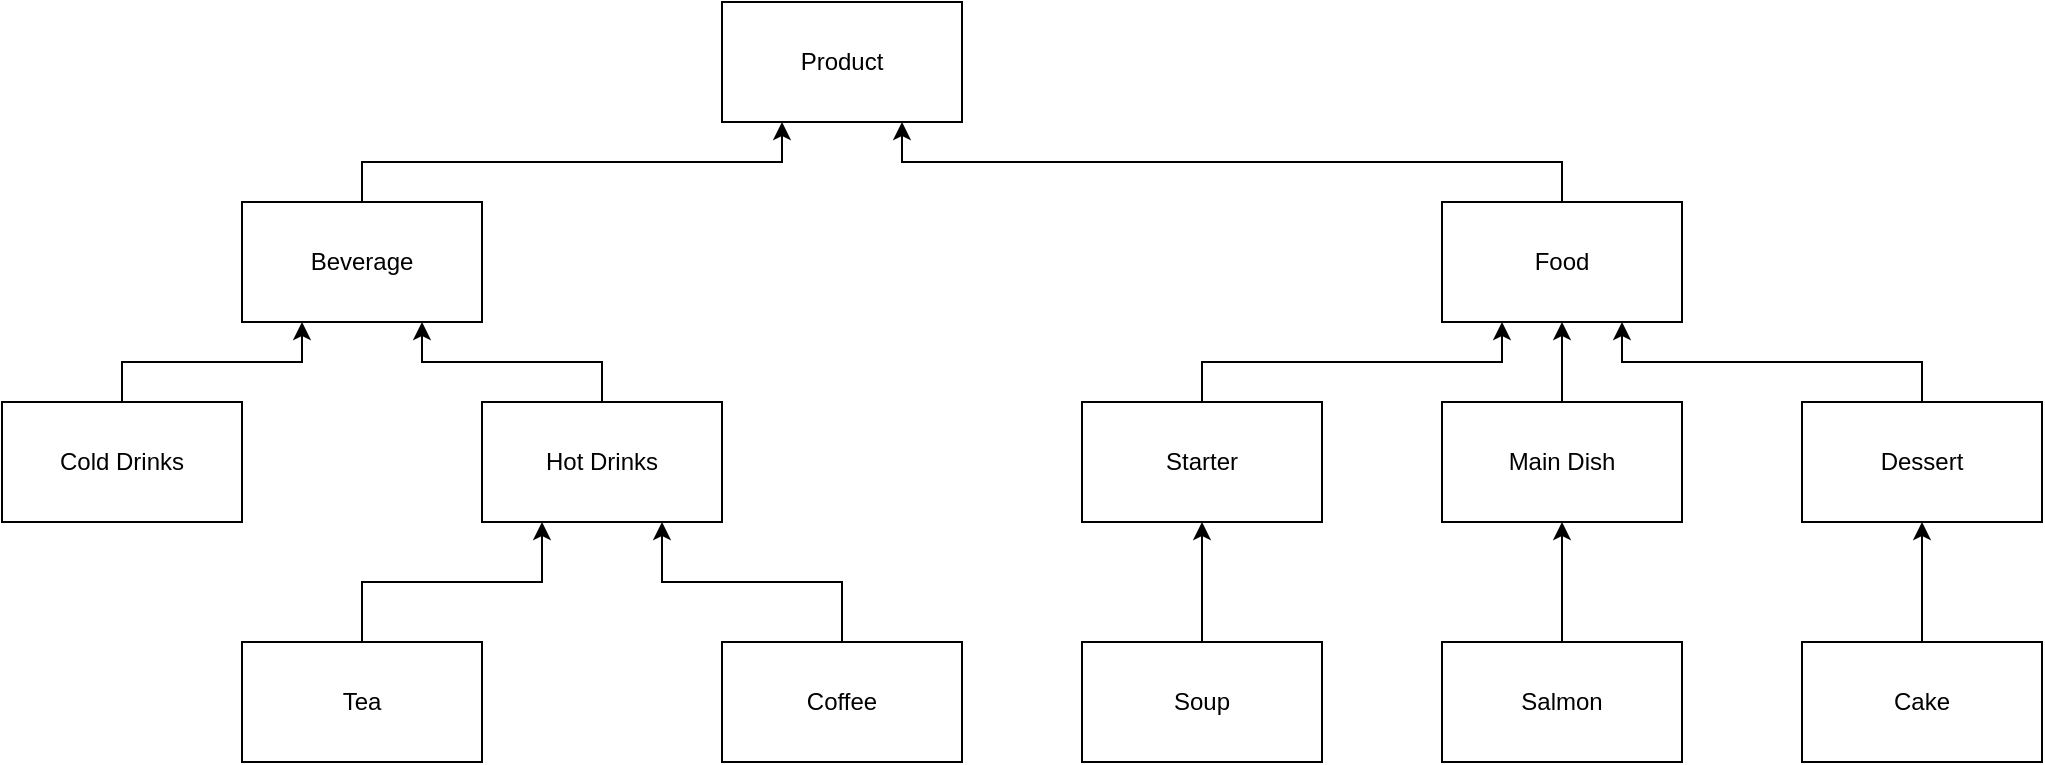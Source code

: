 <mxfile version="20.3.0" type="device"><diagram id="pJbsLkzALKOJJSbccCl4" name="Page-1"><mxGraphModel dx="1103" dy="1012" grid="1" gridSize="10" guides="1" tooltips="1" connect="1" arrows="1" fold="1" page="1" pageScale="1" pageWidth="827" pageHeight="1169" math="0" shadow="0"><root><mxCell id="0"/><mxCell id="1" parent="0"/><mxCell id="kk5sA14PIQck3_HoMiaL-1" value="Product" style="rounded=0;whiteSpace=wrap;html=1;" parent="1" vertex="1"><mxGeometry x="360" y="20" width="120" height="60" as="geometry"/></mxCell><mxCell id="kk5sA14PIQck3_HoMiaL-5" style="edgeStyle=orthogonalEdgeStyle;rounded=0;orthogonalLoop=1;jettySize=auto;html=1;entryX=0.25;entryY=1;entryDx=0;entryDy=0;exitX=0.5;exitY=0;exitDx=0;exitDy=0;" parent="1" source="kk5sA14PIQck3_HoMiaL-2" target="kk5sA14PIQck3_HoMiaL-1" edge="1"><mxGeometry relative="1" as="geometry"/></mxCell><mxCell id="kk5sA14PIQck3_HoMiaL-2" value="Beverage" style="rounded=0;whiteSpace=wrap;html=1;" parent="1" vertex="1"><mxGeometry x="120" y="120" width="120" height="60" as="geometry"/></mxCell><mxCell id="kk5sA14PIQck3_HoMiaL-6" style="edgeStyle=orthogonalEdgeStyle;rounded=0;orthogonalLoop=1;jettySize=auto;html=1;entryX=0.75;entryY=1;entryDx=0;entryDy=0;exitX=0.5;exitY=0;exitDx=0;exitDy=0;" parent="1" source="kk5sA14PIQck3_HoMiaL-3" target="kk5sA14PIQck3_HoMiaL-1" edge="1"><mxGeometry relative="1" as="geometry"/></mxCell><mxCell id="kk5sA14PIQck3_HoMiaL-3" value="Food" style="rounded=0;whiteSpace=wrap;html=1;" parent="1" vertex="1"><mxGeometry x="720" y="120" width="120" height="60" as="geometry"/></mxCell><mxCell id="kk5sA14PIQck3_HoMiaL-9" style="edgeStyle=orthogonalEdgeStyle;rounded=0;orthogonalLoop=1;jettySize=auto;html=1;entryX=0.25;entryY=1;entryDx=0;entryDy=0;" parent="1" source="kk5sA14PIQck3_HoMiaL-7" target="kk5sA14PIQck3_HoMiaL-2" edge="1"><mxGeometry relative="1" as="geometry"/></mxCell><mxCell id="kk5sA14PIQck3_HoMiaL-7" value="Cold Drinks" style="rounded=0;whiteSpace=wrap;html=1;" parent="1" vertex="1"><mxGeometry y="220" width="120" height="60" as="geometry"/></mxCell><mxCell id="kk5sA14PIQck3_HoMiaL-10" style="edgeStyle=orthogonalEdgeStyle;rounded=0;orthogonalLoop=1;jettySize=auto;html=1;entryX=0.75;entryY=1;entryDx=0;entryDy=0;" parent="1" source="kk5sA14PIQck3_HoMiaL-8" target="kk5sA14PIQck3_HoMiaL-2" edge="1"><mxGeometry relative="1" as="geometry"/></mxCell><mxCell id="kk5sA14PIQck3_HoMiaL-8" value="Hot Drinks" style="rounded=0;whiteSpace=wrap;html=1;" parent="1" vertex="1"><mxGeometry x="240" y="220" width="120" height="60" as="geometry"/></mxCell><mxCell id="kk5sA14PIQck3_HoMiaL-14" style="edgeStyle=orthogonalEdgeStyle;rounded=0;orthogonalLoop=1;jettySize=auto;html=1;exitX=0.5;exitY=0;exitDx=0;exitDy=0;entryX=0.75;entryY=1;entryDx=0;entryDy=0;" parent="1" source="kk5sA14PIQck3_HoMiaL-11" target="kk5sA14PIQck3_HoMiaL-8" edge="1"><mxGeometry relative="1" as="geometry"/></mxCell><mxCell id="kk5sA14PIQck3_HoMiaL-11" value="Coffee" style="rounded=0;whiteSpace=wrap;html=1;" parent="1" vertex="1"><mxGeometry x="360" y="340" width="120" height="60" as="geometry"/></mxCell><mxCell id="kk5sA14PIQck3_HoMiaL-13" style="edgeStyle=orthogonalEdgeStyle;rounded=0;orthogonalLoop=1;jettySize=auto;html=1;entryX=0.25;entryY=1;entryDx=0;entryDy=0;" parent="1" source="kk5sA14PIQck3_HoMiaL-12" target="kk5sA14PIQck3_HoMiaL-8" edge="1"><mxGeometry relative="1" as="geometry"/></mxCell><mxCell id="kk5sA14PIQck3_HoMiaL-12" value="Tea" style="rounded=0;whiteSpace=wrap;html=1;" parent="1" vertex="1"><mxGeometry x="120" y="340" width="120" height="60" as="geometry"/></mxCell><mxCell id="kk5sA14PIQck3_HoMiaL-20" style="edgeStyle=orthogonalEdgeStyle;rounded=0;orthogonalLoop=1;jettySize=auto;html=1;entryX=0.5;entryY=1;entryDx=0;entryDy=0;" parent="1" source="kk5sA14PIQck3_HoMiaL-15" target="kk5sA14PIQck3_HoMiaL-3" edge="1"><mxGeometry relative="1" as="geometry"/></mxCell><mxCell id="kk5sA14PIQck3_HoMiaL-15" value="Main Dish" style="rounded=0;whiteSpace=wrap;html=1;" parent="1" vertex="1"><mxGeometry x="720" y="220" width="120" height="60" as="geometry"/></mxCell><mxCell id="kk5sA14PIQck3_HoMiaL-19" style="edgeStyle=orthogonalEdgeStyle;rounded=0;orthogonalLoop=1;jettySize=auto;html=1;entryX=0.25;entryY=1;entryDx=0;entryDy=0;exitX=0.5;exitY=0;exitDx=0;exitDy=0;" parent="1" source="kk5sA14PIQck3_HoMiaL-16" target="kk5sA14PIQck3_HoMiaL-3" edge="1"><mxGeometry relative="1" as="geometry"/></mxCell><mxCell id="kk5sA14PIQck3_HoMiaL-16" value="Starter" style="rounded=0;whiteSpace=wrap;html=1;" parent="1" vertex="1"><mxGeometry x="540" y="220" width="120" height="60" as="geometry"/></mxCell><mxCell id="kk5sA14PIQck3_HoMiaL-18" style="edgeStyle=orthogonalEdgeStyle;rounded=0;orthogonalLoop=1;jettySize=auto;html=1;entryX=0.75;entryY=1;entryDx=0;entryDy=0;exitX=0.5;exitY=0;exitDx=0;exitDy=0;" parent="1" source="kk5sA14PIQck3_HoMiaL-17" target="kk5sA14PIQck3_HoMiaL-3" edge="1"><mxGeometry relative="1" as="geometry"/></mxCell><mxCell id="kk5sA14PIQck3_HoMiaL-17" value="Dessert" style="rounded=0;whiteSpace=wrap;html=1;" parent="1" vertex="1"><mxGeometry x="900" y="220" width="120" height="60" as="geometry"/></mxCell><mxCell id="kk5sA14PIQck3_HoMiaL-27" style="edgeStyle=orthogonalEdgeStyle;rounded=0;orthogonalLoop=1;jettySize=auto;html=1;entryX=0.5;entryY=1;entryDx=0;entryDy=0;" parent="1" source="kk5sA14PIQck3_HoMiaL-21" target="kk5sA14PIQck3_HoMiaL-16" edge="1"><mxGeometry relative="1" as="geometry"/></mxCell><mxCell id="kk5sA14PIQck3_HoMiaL-21" value="Soup" style="rounded=0;whiteSpace=wrap;html=1;" parent="1" vertex="1"><mxGeometry x="540" y="340" width="120" height="60" as="geometry"/></mxCell><mxCell id="kk5sA14PIQck3_HoMiaL-28" style="edgeStyle=orthogonalEdgeStyle;rounded=0;orthogonalLoop=1;jettySize=auto;html=1;entryX=0.5;entryY=1;entryDx=0;entryDy=0;" parent="1" source="kk5sA14PIQck3_HoMiaL-22" target="kk5sA14PIQck3_HoMiaL-15" edge="1"><mxGeometry relative="1" as="geometry"/></mxCell><mxCell id="kk5sA14PIQck3_HoMiaL-22" value="Salmon" style="rounded=0;whiteSpace=wrap;html=1;" parent="1" vertex="1"><mxGeometry x="720" y="340" width="120" height="60" as="geometry"/></mxCell><mxCell id="kk5sA14PIQck3_HoMiaL-29" style="edgeStyle=orthogonalEdgeStyle;rounded=0;orthogonalLoop=1;jettySize=auto;html=1;entryX=0.5;entryY=1;entryDx=0;entryDy=0;" parent="1" source="kk5sA14PIQck3_HoMiaL-24" target="kk5sA14PIQck3_HoMiaL-17" edge="1"><mxGeometry relative="1" as="geometry"/></mxCell><mxCell id="kk5sA14PIQck3_HoMiaL-24" value="Cake" style="rounded=0;whiteSpace=wrap;html=1;" parent="1" vertex="1"><mxGeometry x="900" y="340" width="120" height="60" as="geometry"/></mxCell></root></mxGraphModel></diagram></mxfile>
